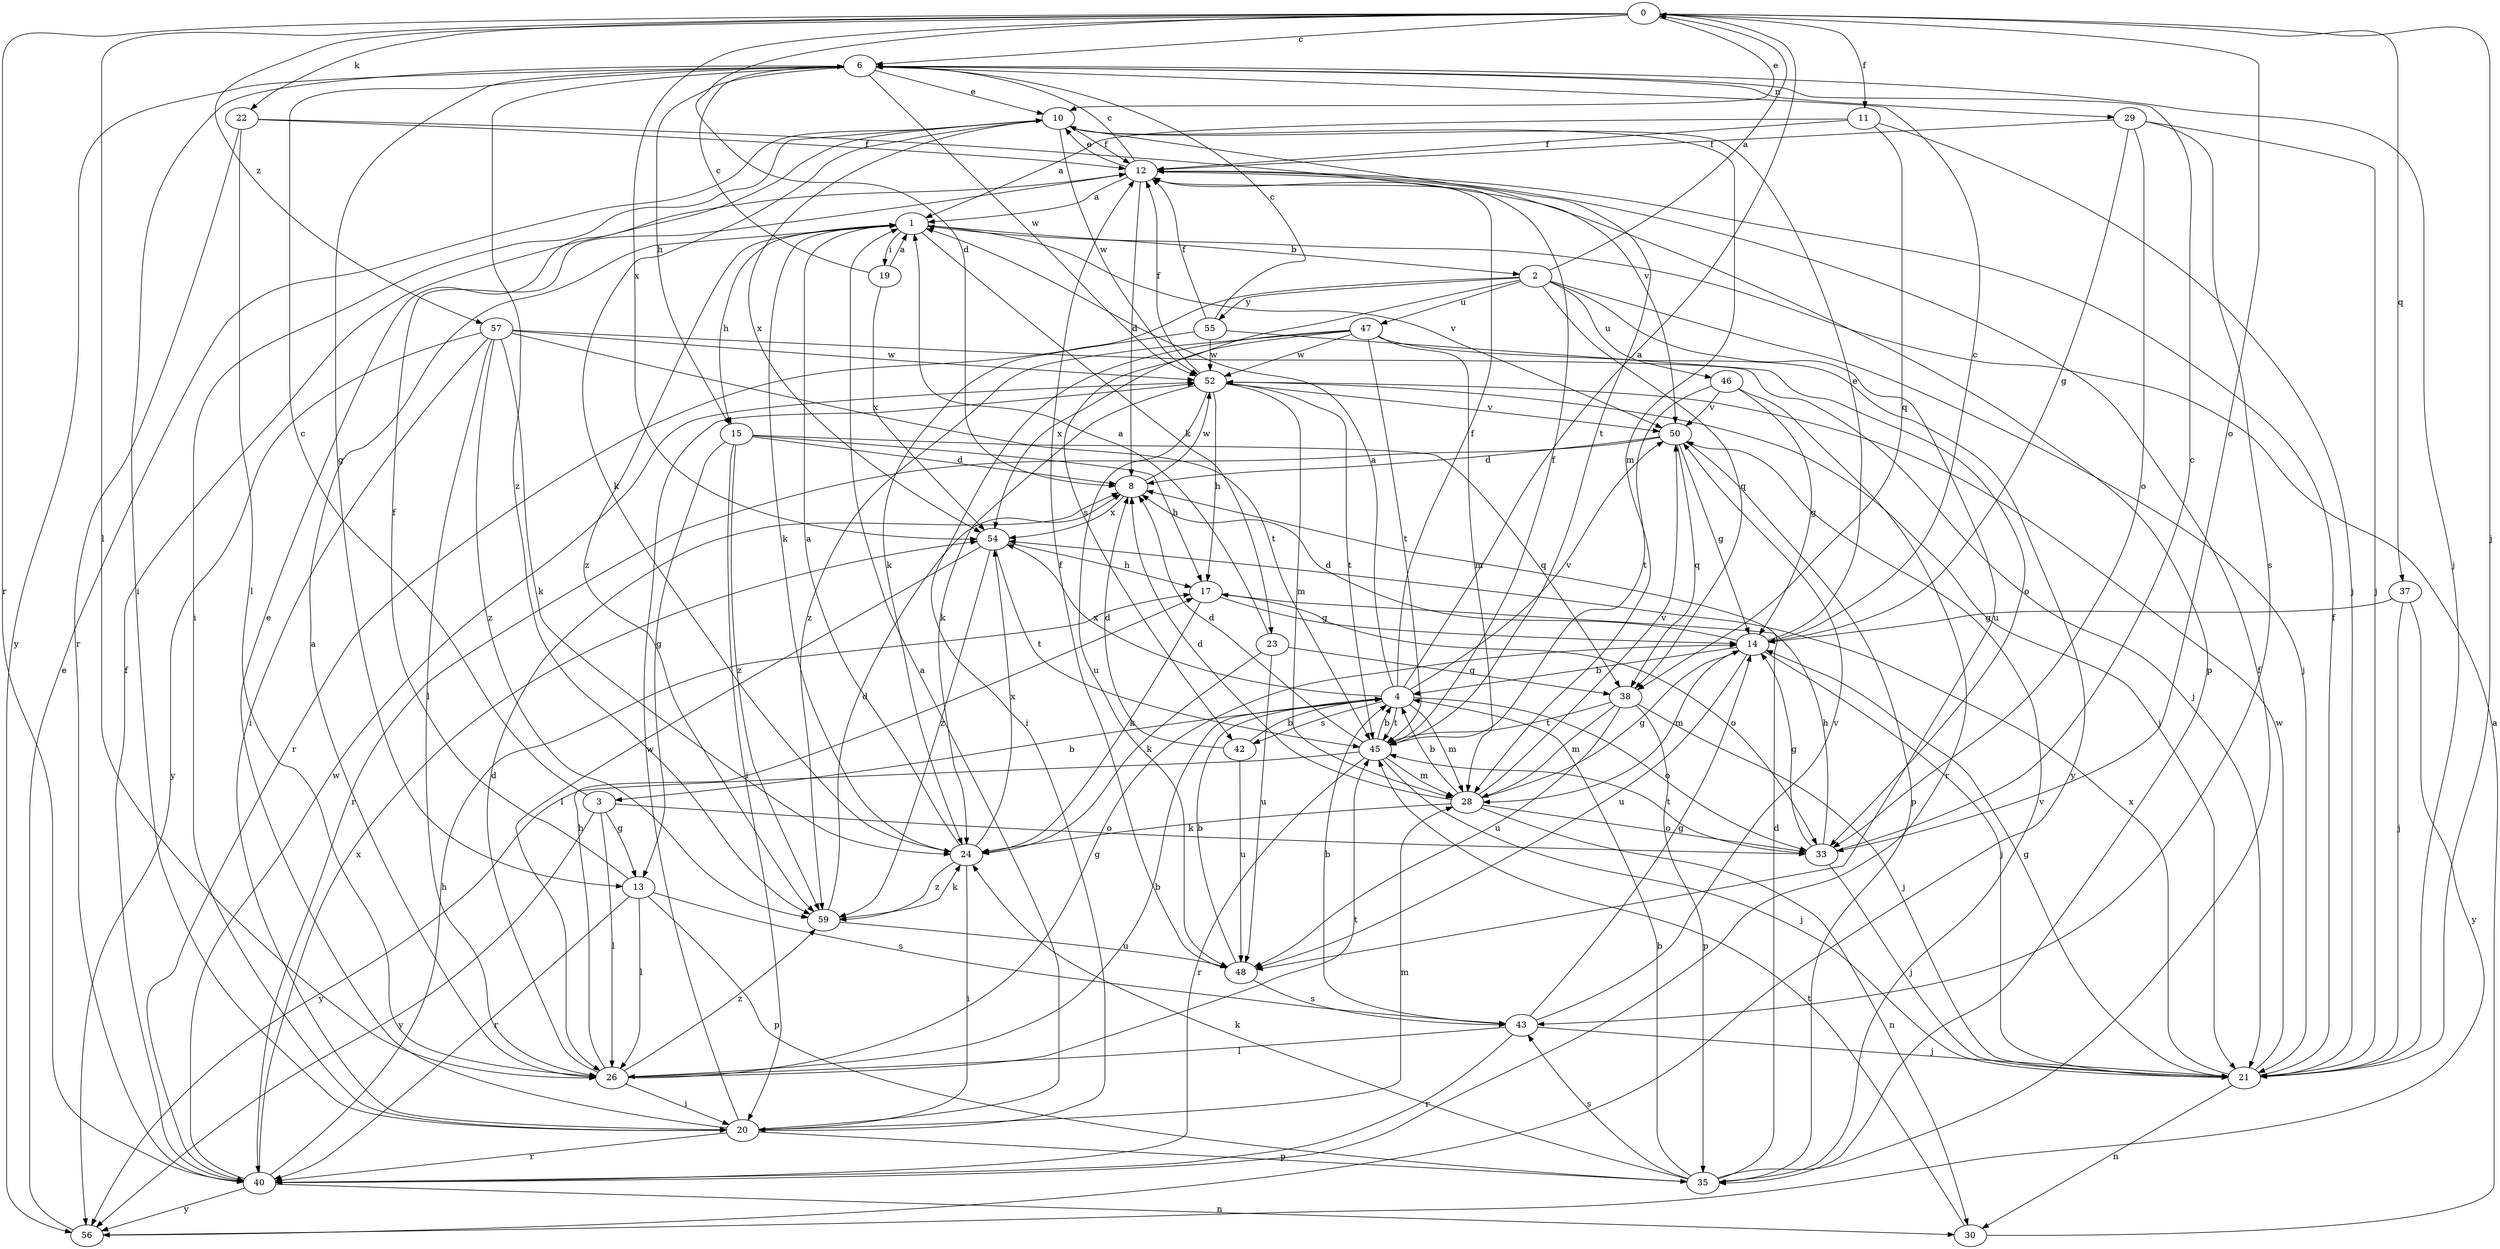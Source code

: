strict digraph  {
0;
1;
2;
3;
4;
6;
8;
10;
11;
12;
13;
14;
15;
17;
19;
20;
21;
22;
23;
24;
26;
28;
29;
30;
33;
35;
37;
38;
40;
42;
43;
45;
46;
47;
48;
50;
52;
54;
55;
56;
57;
59;
0 -> 6  [label=c];
0 -> 8  [label=d];
0 -> 10  [label=e];
0 -> 11  [label=f];
0 -> 21  [label=j];
0 -> 22  [label=k];
0 -> 26  [label=l];
0 -> 33  [label=o];
0 -> 37  [label=q];
0 -> 40  [label=r];
0 -> 54  [label=x];
0 -> 57  [label=z];
1 -> 2  [label=b];
1 -> 15  [label=h];
1 -> 19  [label=i];
1 -> 23  [label=k];
1 -> 24  [label=k];
1 -> 50  [label=v];
1 -> 59  [label=z];
2 -> 0  [label=a];
2 -> 21  [label=j];
2 -> 24  [label=k];
2 -> 38  [label=q];
2 -> 42  [label=s];
2 -> 46  [label=u];
2 -> 47  [label=u];
2 -> 48  [label=u];
2 -> 55  [label=y];
3 -> 6  [label=c];
3 -> 13  [label=g];
3 -> 26  [label=l];
3 -> 33  [label=o];
3 -> 56  [label=y];
4 -> 0  [label=a];
4 -> 1  [label=a];
4 -> 3  [label=b];
4 -> 12  [label=f];
4 -> 28  [label=m];
4 -> 33  [label=o];
4 -> 42  [label=s];
4 -> 45  [label=t];
4 -> 50  [label=v];
4 -> 54  [label=x];
6 -> 10  [label=e];
6 -> 13  [label=g];
6 -> 15  [label=h];
6 -> 20  [label=i];
6 -> 21  [label=j];
6 -> 29  [label=n];
6 -> 52  [label=w];
6 -> 56  [label=y];
6 -> 59  [label=z];
8 -> 52  [label=w];
8 -> 54  [label=x];
10 -> 12  [label=f];
10 -> 20  [label=i];
10 -> 24  [label=k];
10 -> 28  [label=m];
10 -> 45  [label=t];
10 -> 52  [label=w];
10 -> 54  [label=x];
11 -> 1  [label=a];
11 -> 12  [label=f];
11 -> 21  [label=j];
11 -> 38  [label=q];
12 -> 1  [label=a];
12 -> 6  [label=c];
12 -> 8  [label=d];
12 -> 10  [label=e];
12 -> 35  [label=p];
13 -> 12  [label=f];
13 -> 26  [label=l];
13 -> 35  [label=p];
13 -> 40  [label=r];
13 -> 43  [label=s];
14 -> 4  [label=b];
14 -> 6  [label=c];
14 -> 8  [label=d];
14 -> 10  [label=e];
14 -> 21  [label=j];
14 -> 28  [label=m];
14 -> 48  [label=u];
15 -> 8  [label=d];
15 -> 13  [label=g];
15 -> 17  [label=h];
15 -> 20  [label=i];
15 -> 38  [label=q];
15 -> 59  [label=z];
17 -> 14  [label=g];
17 -> 24  [label=k];
17 -> 33  [label=o];
19 -> 1  [label=a];
19 -> 6  [label=c];
19 -> 54  [label=x];
20 -> 1  [label=a];
20 -> 10  [label=e];
20 -> 28  [label=m];
20 -> 35  [label=p];
20 -> 40  [label=r];
20 -> 52  [label=w];
21 -> 12  [label=f];
21 -> 14  [label=g];
21 -> 30  [label=n];
21 -> 52  [label=w];
21 -> 54  [label=x];
22 -> 12  [label=f];
22 -> 26  [label=l];
22 -> 40  [label=r];
22 -> 50  [label=v];
23 -> 1  [label=a];
23 -> 24  [label=k];
23 -> 38  [label=q];
23 -> 48  [label=u];
24 -> 1  [label=a];
24 -> 20  [label=i];
24 -> 54  [label=x];
24 -> 59  [label=z];
26 -> 1  [label=a];
26 -> 4  [label=b];
26 -> 8  [label=d];
26 -> 14  [label=g];
26 -> 17  [label=h];
26 -> 20  [label=i];
26 -> 45  [label=t];
26 -> 59  [label=z];
28 -> 4  [label=b];
28 -> 8  [label=d];
28 -> 14  [label=g];
28 -> 24  [label=k];
28 -> 30  [label=n];
28 -> 33  [label=o];
28 -> 50  [label=v];
29 -> 12  [label=f];
29 -> 14  [label=g];
29 -> 21  [label=j];
29 -> 33  [label=o];
29 -> 43  [label=s];
30 -> 1  [label=a];
30 -> 45  [label=t];
33 -> 6  [label=c];
33 -> 14  [label=g];
33 -> 17  [label=h];
33 -> 21  [label=j];
33 -> 45  [label=t];
35 -> 4  [label=b];
35 -> 8  [label=d];
35 -> 12  [label=f];
35 -> 24  [label=k];
35 -> 43  [label=s];
35 -> 50  [label=v];
37 -> 14  [label=g];
37 -> 21  [label=j];
37 -> 56  [label=y];
38 -> 21  [label=j];
38 -> 28  [label=m];
38 -> 35  [label=p];
38 -> 45  [label=t];
38 -> 48  [label=u];
40 -> 12  [label=f];
40 -> 17  [label=h];
40 -> 30  [label=n];
40 -> 52  [label=w];
40 -> 54  [label=x];
40 -> 56  [label=y];
42 -> 4  [label=b];
42 -> 8  [label=d];
42 -> 48  [label=u];
43 -> 4  [label=b];
43 -> 14  [label=g];
43 -> 21  [label=j];
43 -> 26  [label=l];
43 -> 40  [label=r];
43 -> 50  [label=v];
45 -> 4  [label=b];
45 -> 8  [label=d];
45 -> 12  [label=f];
45 -> 21  [label=j];
45 -> 28  [label=m];
45 -> 40  [label=r];
45 -> 56  [label=y];
46 -> 14  [label=g];
46 -> 40  [label=r];
46 -> 45  [label=t];
46 -> 50  [label=v];
47 -> 20  [label=i];
47 -> 28  [label=m];
47 -> 45  [label=t];
47 -> 52  [label=w];
47 -> 54  [label=x];
47 -> 56  [label=y];
47 -> 59  [label=z];
48 -> 4  [label=b];
48 -> 12  [label=f];
48 -> 43  [label=s];
50 -> 8  [label=d];
50 -> 14  [label=g];
50 -> 35  [label=p];
50 -> 38  [label=q];
50 -> 40  [label=r];
52 -> 12  [label=f];
52 -> 17  [label=h];
52 -> 21  [label=j];
52 -> 24  [label=k];
52 -> 28  [label=m];
52 -> 45  [label=t];
52 -> 48  [label=u];
52 -> 50  [label=v];
54 -> 17  [label=h];
54 -> 26  [label=l];
54 -> 45  [label=t];
54 -> 59  [label=z];
55 -> 6  [label=c];
55 -> 12  [label=f];
55 -> 33  [label=o];
55 -> 40  [label=r];
55 -> 52  [label=w];
56 -> 10  [label=e];
57 -> 20  [label=i];
57 -> 21  [label=j];
57 -> 24  [label=k];
57 -> 26  [label=l];
57 -> 45  [label=t];
57 -> 52  [label=w];
57 -> 56  [label=y];
57 -> 59  [label=z];
59 -> 8  [label=d];
59 -> 24  [label=k];
59 -> 48  [label=u];
}
